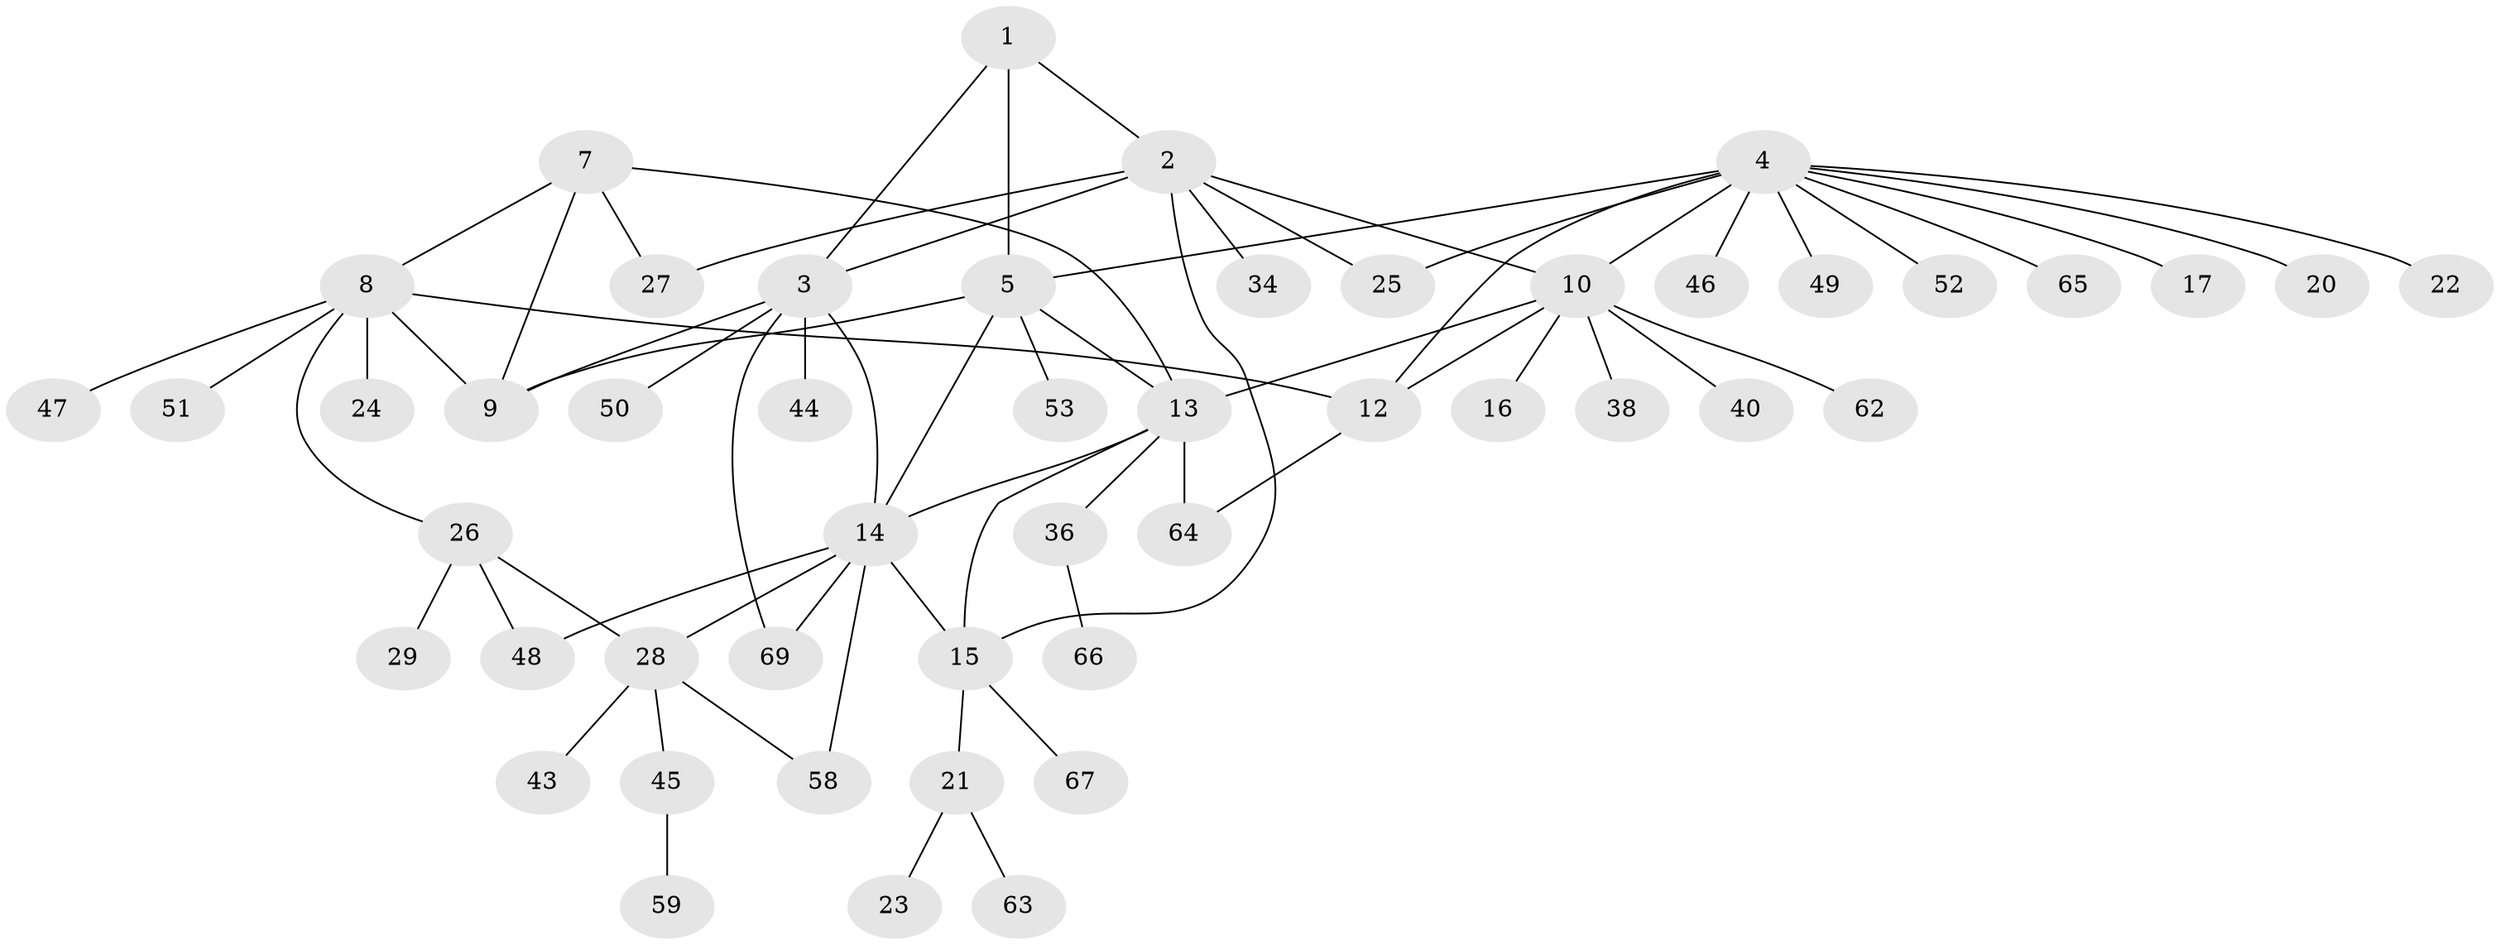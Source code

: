 // Generated by graph-tools (version 1.1) at 2025/52/02/27/25 19:52:21]
// undirected, 49 vertices, 67 edges
graph export_dot {
graph [start="1"]
  node [color=gray90,style=filled];
  1;
  2 [super="+31"];
  3 [super="+55"];
  4 [super="+11"];
  5 [super="+6"];
  7 [super="+32"];
  8 [super="+68"];
  9;
  10 [super="+18"];
  12;
  13 [super="+19"];
  14 [super="+57"];
  15 [super="+35"];
  16 [super="+37"];
  17 [super="+61"];
  20;
  21 [super="+30"];
  22;
  23 [super="+42"];
  24 [super="+54"];
  25;
  26 [super="+60"];
  27 [super="+39"];
  28 [super="+33"];
  29;
  34;
  36 [super="+41"];
  38;
  40;
  43;
  44;
  45;
  46;
  47;
  48;
  49;
  50;
  51;
  52;
  53 [super="+56"];
  58;
  59;
  62;
  63;
  64;
  65;
  66;
  67;
  69;
  1 -- 2;
  1 -- 3;
  1 -- 5;
  2 -- 3;
  2 -- 10;
  2 -- 25;
  2 -- 27;
  2 -- 34;
  2 -- 15;
  3 -- 9;
  3 -- 14;
  3 -- 44;
  3 -- 50;
  3 -- 69;
  4 -- 5 [weight=2];
  4 -- 17;
  4 -- 20;
  4 -- 22;
  4 -- 49;
  4 -- 52;
  4 -- 65;
  4 -- 25;
  4 -- 10;
  4 -- 12;
  4 -- 46;
  5 -- 14;
  5 -- 53;
  5 -- 9;
  5 -- 13;
  7 -- 8;
  7 -- 9;
  7 -- 13;
  7 -- 27;
  8 -- 9;
  8 -- 12;
  8 -- 24;
  8 -- 26;
  8 -- 47;
  8 -- 51;
  10 -- 12;
  10 -- 13;
  10 -- 16;
  10 -- 38;
  10 -- 40;
  10 -- 62;
  12 -- 64;
  13 -- 14;
  13 -- 15;
  13 -- 64;
  13 -- 36;
  14 -- 15;
  14 -- 28;
  14 -- 48;
  14 -- 58;
  14 -- 69;
  15 -- 21;
  15 -- 67;
  21 -- 23;
  21 -- 63;
  26 -- 28;
  26 -- 29;
  26 -- 48;
  28 -- 43;
  28 -- 45;
  28 -- 58;
  36 -- 66;
  45 -- 59;
}
